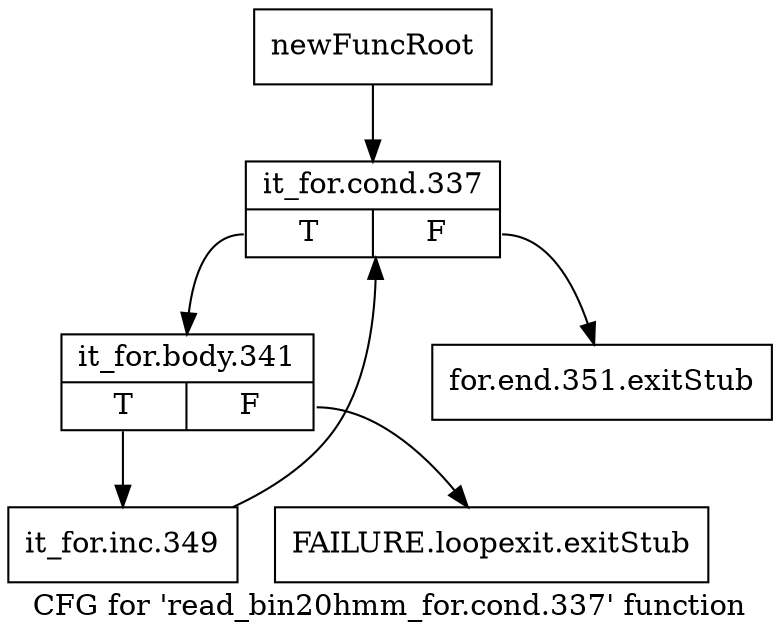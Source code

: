 digraph "CFG for 'read_bin20hmm_for.cond.337' function" {
	label="CFG for 'read_bin20hmm_for.cond.337' function";

	Node0x30cc320 [shape=record,label="{newFuncRoot}"];
	Node0x30cc320 -> Node0x30cc410;
	Node0x30cc370 [shape=record,label="{for.end.351.exitStub}"];
	Node0x30cc3c0 [shape=record,label="{FAILURE.loopexit.exitStub}"];
	Node0x30cc410 [shape=record,label="{it_for.cond.337|{<s0>T|<s1>F}}"];
	Node0x30cc410:s0 -> Node0x30cc460;
	Node0x30cc410:s1 -> Node0x30cc370;
	Node0x30cc460 [shape=record,label="{it_for.body.341|{<s0>T|<s1>F}}"];
	Node0x30cc460:s0 -> Node0x30cc4b0;
	Node0x30cc460:s1 -> Node0x30cc3c0;
	Node0x30cc4b0 [shape=record,label="{it_for.inc.349}"];
	Node0x30cc4b0 -> Node0x30cc410;
}
